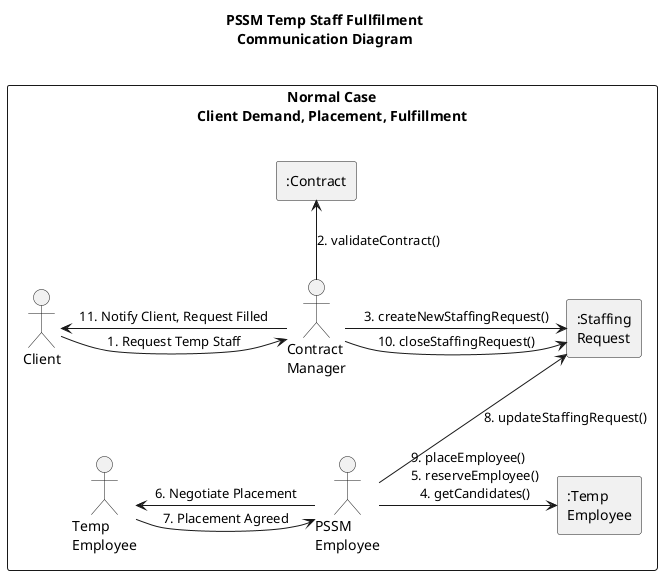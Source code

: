 @startuml
skinparam monochrome true
'left to right direction
title PSSM Temp Staff Fullfilment\nCommunication Diagram\n

rectangle "Normal Case\nClient Demand, Placement, Fulfillment\n"{

  :Client: as C
  :Contract\nManager: as CM
  :Temp\nEmployee: as TE
  :PSSM\nEmployee: as PE
  rectangle ":Contract" as CO
  rectangle ":Staffing\nRequest" as SR
  rectangle ":Temp\nEmployee" as TEC

  C -> CM : "1. Request Temp Staff"
  CM -up-> CO: "2. validateContract()"
  CM -> SR : "3. createNewStaffingRequest()"
  PE -up-> SR : "8. updateStaffingRequest()"

  PE -> TEC : "9. placeEmployee()\n\
    5. reserveEmployee()\n\
    4. getCandidates()"

  TE <- PE : "6. Negotiate Placement"
  TE -> PE : "7. Placement Agreed"
  CM -> SR : "10. closeStaffingRequest()"
  C <- CM : "11. Notify Client, Request Filled"
}

@enduml
